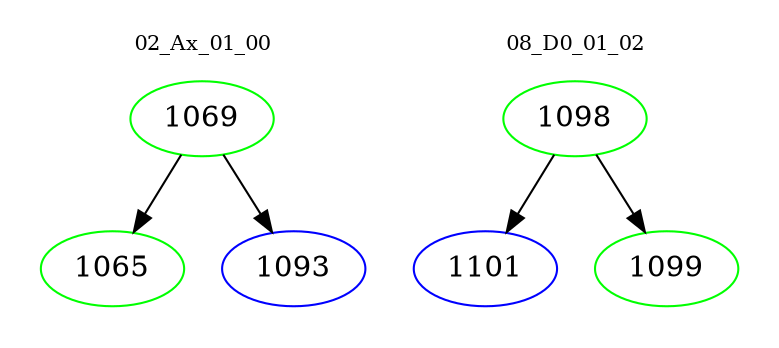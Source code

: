 digraph{
subgraph cluster_0 {
color = white
label = "02_Ax_01_00";
fontsize=10;
T0_1069 [label="1069", color="green"]
T0_1069 -> T0_1065 [color="black"]
T0_1065 [label="1065", color="green"]
T0_1069 -> T0_1093 [color="black"]
T0_1093 [label="1093", color="blue"]
}
subgraph cluster_1 {
color = white
label = "08_D0_01_02";
fontsize=10;
T1_1098 [label="1098", color="green"]
T1_1098 -> T1_1101 [color="black"]
T1_1101 [label="1101", color="blue"]
T1_1098 -> T1_1099 [color="black"]
T1_1099 [label="1099", color="green"]
}
}
